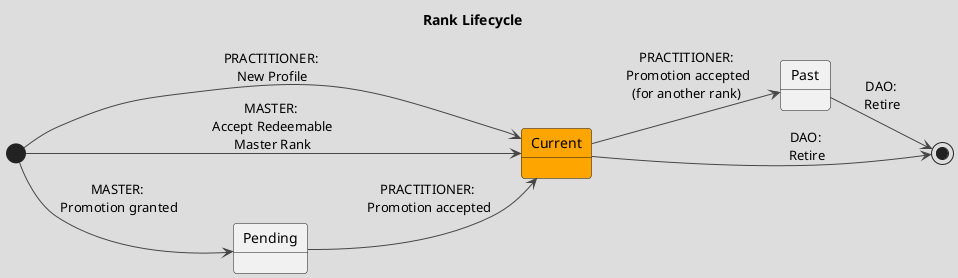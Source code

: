 @startuml RankLifecycle
title Rank Lifecycle
!theme toy

state Current #orange

left to right direction

[*] --> Pending : MASTER:\n Promotion granted
[*] --> Current : PRACTITIONER:\n New Profile
[*] --> Current : MASTER:\n Accept Redeemable\n Master Rank
Pending --> Current : PRACTITIONER:\n Promotion accepted
Current --> Past : PRACTITIONER:\n Promotion accepted\n(for another rank)
Current --> [*] : DAO:\n Retire
Past --> [*] :  DAO:\n Retire

@enduml
